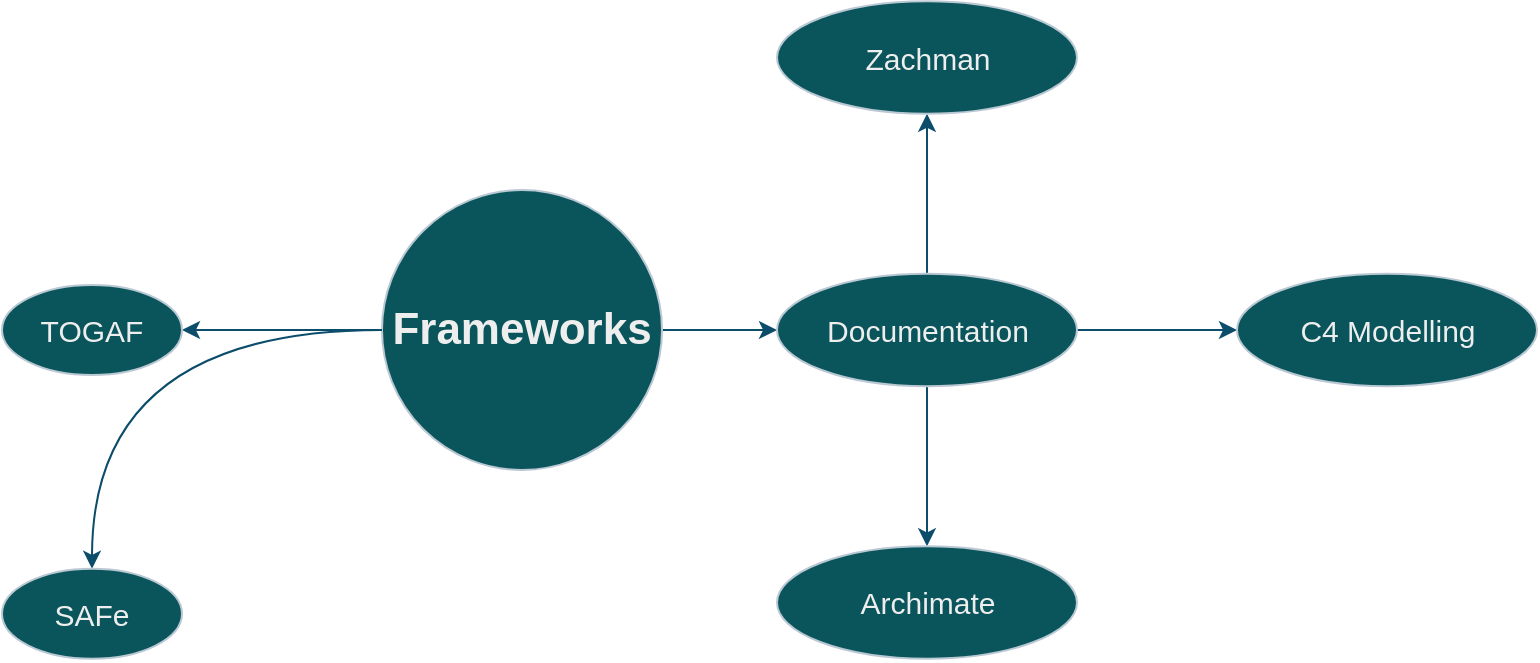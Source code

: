 <mxfile version="21.7.1" type="github" pages="3">
  <diagram name="Frameworks" id="vDKfxT2xplzLng2pFjC9">
    <mxGraphModel dx="1050" dy="566" grid="1" gridSize="10" guides="1" tooltips="1" connect="1" arrows="1" fold="1" page="1" pageScale="1" pageWidth="850" pageHeight="1100" math="0" shadow="0">
      <root>
        <mxCell id="0" />
        <mxCell id="1" parent="0" />
        <mxCell id="QeLJiiqEC6GwHUO30Ccw-3" value="" style="edgeStyle=orthogonalEdgeStyle;rounded=0;orthogonalLoop=1;jettySize=auto;html=1;strokeColor=#0B4D6A;" parent="1" source="QeLJiiqEC6GwHUO30Ccw-1" target="QeLJiiqEC6GwHUO30Ccw-2" edge="1">
          <mxGeometry relative="1" as="geometry" />
        </mxCell>
        <mxCell id="QeLJiiqEC6GwHUO30Ccw-5" value="" style="edgeStyle=orthogonalEdgeStyle;rounded=0;orthogonalLoop=1;jettySize=auto;html=1;strokeColor=#0B4D6A;" parent="1" source="QeLJiiqEC6GwHUO30Ccw-1" target="QeLJiiqEC6GwHUO30Ccw-4" edge="1">
          <mxGeometry relative="1" as="geometry" />
        </mxCell>
        <mxCell id="QeLJiiqEC6GwHUO30Ccw-1" value="Frameworks" style="ellipse;whiteSpace=wrap;html=1;aspect=fixed;labelBackgroundColor=none;fillColor=#09555B;strokeColor=#BAC8D3;fontColor=#EEEEEE;fontSize=22;fontStyle=1" parent="1" vertex="1">
          <mxGeometry x="370" y="240" width="140" height="140" as="geometry" />
        </mxCell>
        <mxCell id="Iz72NC2lIWqfuD7ogW6n-4" value="" style="edgeStyle=orthogonalEdgeStyle;rounded=0;orthogonalLoop=1;jettySize=auto;html=1;strokeColor=#0B4D6A;exitX=0;exitY=0.5;exitDx=0;exitDy=0;curved=1;" parent="1" source="QeLJiiqEC6GwHUO30Ccw-1" target="Iz72NC2lIWqfuD7ogW6n-3" edge="1">
          <mxGeometry relative="1" as="geometry" />
        </mxCell>
        <mxCell id="QeLJiiqEC6GwHUO30Ccw-2" value="TOGAF" style="ellipse;whiteSpace=wrap;html=1;strokeColor=#BAC8D3;fontColor=#EEEEEE;fillColor=#09555B;fontSize=15;" parent="1" vertex="1">
          <mxGeometry x="180" y="287.5" width="90" height="45" as="geometry" />
        </mxCell>
        <mxCell id="QeLJiiqEC6GwHUO30Ccw-13" value="" style="edgeStyle=orthogonalEdgeStyle;rounded=0;orthogonalLoop=1;jettySize=auto;html=1;strokeColor=#0B4D6A;" parent="1" source="QeLJiiqEC6GwHUO30Ccw-4" target="QeLJiiqEC6GwHUO30Ccw-12" edge="1">
          <mxGeometry relative="1" as="geometry" />
        </mxCell>
        <mxCell id="QeLJiiqEC6GwHUO30Ccw-15" value="" style="edgeStyle=orthogonalEdgeStyle;rounded=0;orthogonalLoop=1;jettySize=auto;html=1;strokeColor=#0B4D6A;" parent="1" source="QeLJiiqEC6GwHUO30Ccw-4" target="QeLJiiqEC6GwHUO30Ccw-14" edge="1">
          <mxGeometry relative="1" as="geometry" />
        </mxCell>
        <mxCell id="QeLJiiqEC6GwHUO30Ccw-17" value="" style="edgeStyle=orthogonalEdgeStyle;rounded=0;orthogonalLoop=1;jettySize=auto;html=1;strokeColor=#0B4D6A;" parent="1" source="QeLJiiqEC6GwHUO30Ccw-4" target="QeLJiiqEC6GwHUO30Ccw-16" edge="1">
          <mxGeometry relative="1" as="geometry" />
        </mxCell>
        <mxCell id="QeLJiiqEC6GwHUO30Ccw-4" value="Documentation" style="ellipse;whiteSpace=wrap;html=1;strokeColor=#BAC8D3;fontColor=#EEEEEE;fillColor=#09555B;fontSize=15;" parent="1" vertex="1">
          <mxGeometry x="567.5" y="281.88" width="150" height="56.25" as="geometry" />
        </mxCell>
        <mxCell id="QeLJiiqEC6GwHUO30Ccw-12" value="Zachman" style="ellipse;whiteSpace=wrap;html=1;strokeColor=#BAC8D3;fontColor=#EEEEEE;fillColor=#09555B;fontSize=15;" parent="1" vertex="1">
          <mxGeometry x="567.5" y="145.63" width="150" height="56.25" as="geometry" />
        </mxCell>
        <mxCell id="QeLJiiqEC6GwHUO30Ccw-14" value="Archimate" style="ellipse;whiteSpace=wrap;html=1;strokeColor=#BAC8D3;fontColor=#EEEEEE;fillColor=#09555B;fontSize=15;" parent="1" vertex="1">
          <mxGeometry x="567.5" y="418.13" width="150" height="56.25" as="geometry" />
        </mxCell>
        <mxCell id="QeLJiiqEC6GwHUO30Ccw-16" value="C4 Modelling" style="ellipse;whiteSpace=wrap;html=1;strokeColor=#BAC8D3;fontColor=#EEEEEE;fillColor=#09555B;fontSize=15;" parent="1" vertex="1">
          <mxGeometry x="797.5" y="281.88" width="150" height="56.25" as="geometry" />
        </mxCell>
        <mxCell id="Iz72NC2lIWqfuD7ogW6n-3" value="SAFe" style="ellipse;whiteSpace=wrap;html=1;strokeColor=#BAC8D3;fontColor=#EEEEEE;fillColor=#09555B;fontSize=15;" parent="1" vertex="1">
          <mxGeometry x="180" y="429.38" width="90" height="45" as="geometry" />
        </mxCell>
      </root>
    </mxGraphModel>
  </diagram>
  <diagram id="cwVHPwHlS21ogZnvS4Fs" name="Enterprise Process">
    <mxGraphModel dx="1050" dy="566" grid="1" gridSize="10" guides="1" tooltips="1" connect="1" arrows="1" fold="1" page="1" pageScale="1" pageWidth="850" pageHeight="1100" math="0" shadow="0">
      <root>
        <mxCell id="0" />
        <mxCell id="1" parent="0" />
        <mxCell id="tGCGdTvEH6_pbVGl6cww-3" value="" style="edgeStyle=orthogonalEdgeStyle;rounded=0;orthogonalLoop=1;jettySize=auto;html=1;strokeColor=#0B4D6A;" parent="1" source="tGCGdTvEH6_pbVGl6cww-1" target="tGCGdTvEH6_pbVGl6cww-2" edge="1">
          <mxGeometry relative="1" as="geometry" />
        </mxCell>
        <mxCell id="tGCGdTvEH6_pbVGl6cww-1" value="Business Strategy" style="rounded=1;whiteSpace=wrap;html=1;strokeColor=#BAC8D3;fontColor=#EEEEEE;fillColor=#09555B;" parent="1" vertex="1">
          <mxGeometry x="360" y="260" width="120" height="60" as="geometry" />
        </mxCell>
        <mxCell id="tGCGdTvEH6_pbVGl6cww-5" value="" style="edgeStyle=orthogonalEdgeStyle;rounded=0;orthogonalLoop=1;jettySize=auto;html=1;strokeColor=#0B4D6A;" parent="1" source="tGCGdTvEH6_pbVGl6cww-2" target="tGCGdTvEH6_pbVGl6cww-4" edge="1">
          <mxGeometry relative="1" as="geometry" />
        </mxCell>
        <mxCell id="tGCGdTvEH6_pbVGl6cww-2" value="Business Objectives" style="rounded=1;whiteSpace=wrap;html=1;strokeColor=#BAC8D3;fontColor=#EEEEEE;fillColor=#09555B;" parent="1" vertex="1">
          <mxGeometry x="560" y="260" width="120" height="60" as="geometry" />
        </mxCell>
        <mxCell id="tGCGdTvEH6_pbVGl6cww-7" value="" style="edgeStyle=orthogonalEdgeStyle;rounded=0;orthogonalLoop=1;jettySize=auto;html=1;strokeColor=#0B4D6A;" parent="1" source="tGCGdTvEH6_pbVGl6cww-4" target="tGCGdTvEH6_pbVGl6cww-6" edge="1">
          <mxGeometry relative="1" as="geometry" />
        </mxCell>
        <mxCell id="tGCGdTvEH6_pbVGl6cww-4" value="Business Operational Model" style="whiteSpace=wrap;html=1;fillColor=#09555B;strokeColor=#BAC8D3;fontColor=#EEEEEE;rounded=1;" parent="1" vertex="1">
          <mxGeometry x="760" y="260" width="120" height="60" as="geometry" />
        </mxCell>
        <mxCell id="tGCGdTvEH6_pbVGl6cww-9" value="" style="edgeStyle=orthogonalEdgeStyle;rounded=0;orthogonalLoop=1;jettySize=auto;html=1;strokeColor=#0B4D6A;" parent="1" source="tGCGdTvEH6_pbVGl6cww-6" target="tGCGdTvEH6_pbVGl6cww-8" edge="1">
          <mxGeometry relative="1" as="geometry" />
        </mxCell>
        <mxCell id="tGCGdTvEH6_pbVGl6cww-6" value="Enterprise Architecture" style="whiteSpace=wrap;html=1;fillColor=#09555B;strokeColor=#BAC8D3;fontColor=#EEEEEE;rounded=1;" parent="1" vertex="1">
          <mxGeometry x="960" y="260" width="120" height="60" as="geometry" />
        </mxCell>
        <mxCell id="tGCGdTvEH6_pbVGl6cww-11" value="" style="edgeStyle=orthogonalEdgeStyle;rounded=0;orthogonalLoop=1;jettySize=auto;html=1;strokeColor=#0B4D6A;" parent="1" source="tGCGdTvEH6_pbVGl6cww-8" target="tGCGdTvEH6_pbVGl6cww-10" edge="1">
          <mxGeometry relative="1" as="geometry" />
        </mxCell>
        <mxCell id="tGCGdTvEH6_pbVGl6cww-8" value="Requirement Definitions" style="whiteSpace=wrap;html=1;fillColor=#09555B;strokeColor=#BAC8D3;fontColor=#EEEEEE;rounded=1;" parent="1" vertex="1">
          <mxGeometry x="960" y="400" width="120" height="60" as="geometry" />
        </mxCell>
        <mxCell id="tGCGdTvEH6_pbVGl6cww-13" value="" style="edgeStyle=orthogonalEdgeStyle;rounded=0;orthogonalLoop=1;jettySize=auto;html=1;strokeColor=#0B4D6A;" parent="1" source="tGCGdTvEH6_pbVGl6cww-10" target="tGCGdTvEH6_pbVGl6cww-12" edge="1">
          <mxGeometry relative="1" as="geometry" />
        </mxCell>
        <mxCell id="tGCGdTvEH6_pbVGl6cww-10" value="Solution Architecture" style="whiteSpace=wrap;html=1;fillColor=#09555B;strokeColor=#BAC8D3;fontColor=#EEEEEE;rounded=1;" parent="1" vertex="1">
          <mxGeometry x="760" y="400" width="120" height="60" as="geometry" />
        </mxCell>
        <mxCell id="tGCGdTvEH6_pbVGl6cww-15" value="" style="edgeStyle=orthogonalEdgeStyle;rounded=0;orthogonalLoop=1;jettySize=auto;html=1;strokeColor=#0B4D6A;" parent="1" source="tGCGdTvEH6_pbVGl6cww-12" target="tGCGdTvEH6_pbVGl6cww-14" edge="1">
          <mxGeometry relative="1" as="geometry" />
        </mxCell>
        <mxCell id="tGCGdTvEH6_pbVGl6cww-12" value="Delivery" style="whiteSpace=wrap;html=1;fillColor=#09555B;strokeColor=#BAC8D3;fontColor=#EEEEEE;rounded=1;" parent="1" vertex="1">
          <mxGeometry x="560" y="400" width="120" height="60" as="geometry" />
        </mxCell>
        <mxCell id="tGCGdTvEH6_pbVGl6cww-14" value="Management &amp;amp; Operations" style="whiteSpace=wrap;html=1;fillColor=#09555B;strokeColor=#BAC8D3;fontColor=#EEEEEE;rounded=1;" parent="1" vertex="1">
          <mxGeometry x="360" y="400" width="120" height="60" as="geometry" />
        </mxCell>
      </root>
    </mxGraphModel>
  </diagram>
  <diagram id="vQzg7XrM6EkRdvXBgUqL" name="Solution Architects">
    <mxGraphModel dx="1900" dy="566" grid="1" gridSize="10" guides="1" tooltips="1" connect="1" arrows="1" fold="1" page="1" pageScale="1" pageWidth="850" pageHeight="1100" math="0" shadow="0">
      <root>
        <mxCell id="0" />
        <mxCell id="1" parent="0" />
        <mxCell id="ldp_jbmdXLmTNli8gDrP-2" value="Functional Requirements" style="whiteSpace=wrap;html=1;fontSize=16;rounded=1;" vertex="1" parent="1">
          <mxGeometry x="160" y="260" width="120" height="60" as="geometry" />
        </mxCell>
        <mxCell id="ldp_jbmdXLmTNli8gDrP-7" style="edgeStyle=orthogonalEdgeStyle;rounded=0;orthogonalLoop=1;jettySize=auto;html=1;entryX=1;entryY=0.5;entryDx=0;entryDy=0;fontSize=16;" edge="1" parent="1" source="ldp_jbmdXLmTNli8gDrP-6" target="ldp_jbmdXLmTNli8gDrP-2">
          <mxGeometry relative="1" as="geometry" />
        </mxCell>
        <mxCell id="ldp_jbmdXLmTNli8gDrP-12" value="" style="rounded=0;orthogonalLoop=1;jettySize=auto;html=1;fontSize=16;" edge="1" parent="1" source="ldp_jbmdXLmTNli8gDrP-6" target="ldp_jbmdXLmTNli8gDrP-11">
          <mxGeometry relative="1" as="geometry" />
        </mxCell>
        <mxCell id="ldp_jbmdXLmTNli8gDrP-14" value="" style="rounded=0;orthogonalLoop=1;jettySize=auto;html=1;fontSize=16;" edge="1" parent="1" source="ldp_jbmdXLmTNli8gDrP-6" target="ldp_jbmdXLmTNli8gDrP-13">
          <mxGeometry relative="1" as="geometry" />
        </mxCell>
        <mxCell id="ldp_jbmdXLmTNli8gDrP-18" value="" style="edgeStyle=none;shape=connector;rounded=0;orthogonalLoop=1;jettySize=auto;html=1;labelBackgroundColor=default;strokeColor=default;fontFamily=Helvetica;fontSize=16;fontColor=default;endArrow=classic;" edge="1" parent="1" source="ldp_jbmdXLmTNli8gDrP-6" target="ldp_jbmdXLmTNli8gDrP-17">
          <mxGeometry relative="1" as="geometry" />
        </mxCell>
        <mxCell id="ldp_jbmdXLmTNli8gDrP-20" value="" style="edgeStyle=none;shape=connector;rounded=0;orthogonalLoop=1;jettySize=auto;html=1;labelBackgroundColor=default;strokeColor=default;fontFamily=Helvetica;fontSize=16;fontColor=default;endArrow=classic;" edge="1" parent="1" source="ldp_jbmdXLmTNli8gDrP-6" target="ldp_jbmdXLmTNli8gDrP-19">
          <mxGeometry relative="1" as="geometry" />
        </mxCell>
        <mxCell id="ldp_jbmdXLmTNli8gDrP-22" value="" style="edgeStyle=none;shape=connector;rounded=0;orthogonalLoop=1;jettySize=auto;html=1;labelBackgroundColor=default;strokeColor=default;fontFamily=Helvetica;fontSize=16;fontColor=default;endArrow=classic;" edge="1" parent="1" source="ldp_jbmdXLmTNli8gDrP-6" target="ldp_jbmdXLmTNli8gDrP-21">
          <mxGeometry relative="1" as="geometry" />
        </mxCell>
        <mxCell id="ldp_jbmdXLmTNli8gDrP-24" value="" style="edgeStyle=none;shape=connector;rounded=0;orthogonalLoop=1;jettySize=auto;html=1;labelBackgroundColor=default;strokeColor=default;fontFamily=Helvetica;fontSize=16;fontColor=default;endArrow=classic;" edge="1" parent="1" source="ldp_jbmdXLmTNli8gDrP-6" target="ldp_jbmdXLmTNli8gDrP-23">
          <mxGeometry relative="1" as="geometry" />
        </mxCell>
        <mxCell id="ldp_jbmdXLmTNli8gDrP-26" value="" style="edgeStyle=none;shape=connector;rounded=0;orthogonalLoop=1;jettySize=auto;html=1;labelBackgroundColor=default;strokeColor=default;fontFamily=Helvetica;fontSize=16;fontColor=default;endArrow=classic;" edge="1" parent="1" source="ldp_jbmdXLmTNli8gDrP-6" target="ldp_jbmdXLmTNli8gDrP-25">
          <mxGeometry relative="1" as="geometry" />
        </mxCell>
        <mxCell id="ldp_jbmdXLmTNli8gDrP-28" value="" style="edgeStyle=none;shape=connector;rounded=0;orthogonalLoop=1;jettySize=auto;html=1;labelBackgroundColor=default;strokeColor=default;fontFamily=Helvetica;fontSize=16;fontColor=default;endArrow=classic;" edge="1" parent="1" source="ldp_jbmdXLmTNli8gDrP-6" target="ldp_jbmdXLmTNli8gDrP-27">
          <mxGeometry relative="1" as="geometry" />
        </mxCell>
        <mxCell id="ldp_jbmdXLmTNli8gDrP-6" value="Solution Overview" style="ellipse;whiteSpace=wrap;html=1;aspect=fixed;fontSize=20;" vertex="1" parent="1">
          <mxGeometry x="390" y="215" width="150" height="150" as="geometry" />
        </mxCell>
        <mxCell id="ldp_jbmdXLmTNli8gDrP-11" value="NFRs" style="rounded=1;whiteSpace=wrap;html=1;fontSize=16;" vertex="1" parent="1">
          <mxGeometry x="180" y="390" width="120" height="60" as="geometry" />
        </mxCell>
        <mxCell id="ldp_jbmdXLmTNli8gDrP-13" value="Data Models" style="rounded=1;whiteSpace=wrap;html=1;fontSize=16;" vertex="1" parent="1">
          <mxGeometry x="270" y="480" width="120" height="60" as="geometry" />
        </mxCell>
        <mxCell id="ldp_jbmdXLmTNli8gDrP-17" value="Application Architecture/Tech Stack" style="whiteSpace=wrap;html=1;fontSize=16;" vertex="1" parent="1">
          <mxGeometry x="440" y="510" width="140" height="60" as="geometry" />
        </mxCell>
        <mxCell id="ldp_jbmdXLmTNli8gDrP-19" value="Integration Architecture" style="whiteSpace=wrap;html=1;fontSize=16;" vertex="1" parent="1">
          <mxGeometry x="610" y="430" width="120" height="60" as="geometry" />
        </mxCell>
        <mxCell id="ldp_jbmdXLmTNli8gDrP-21" value="Security Architecture" style="whiteSpace=wrap;html=1;fontSize=16;" vertex="1" parent="1">
          <mxGeometry x="660" y="260" width="120" height="60" as="geometry" />
        </mxCell>
        <mxCell id="ldp_jbmdXLmTNli8gDrP-23" value="Deployment Architecture" style="whiteSpace=wrap;html=1;fontSize=16;" vertex="1" parent="1">
          <mxGeometry x="590" y="120" width="120" height="60" as="geometry" />
        </mxCell>
        <mxCell id="ldp_jbmdXLmTNli8gDrP-25" value="Compliance and Regulations" style="whiteSpace=wrap;html=1;fontSize=16;" vertex="1" parent="1">
          <mxGeometry x="425" y="80" width="120" height="60" as="geometry" />
        </mxCell>
        <mxCell id="ldp_jbmdXLmTNli8gDrP-27" value="Patterns Exposed" style="whiteSpace=wrap;html=1;fontSize=16;" vertex="1" parent="1">
          <mxGeometry x="250" y="110" width="120" height="60" as="geometry" />
        </mxCell>
        <mxCell id="ldp_jbmdXLmTNli8gDrP-29" value="&lt;h1 style=&quot;font-size: 17px;&quot;&gt;Index&lt;/h1&gt;&lt;p style=&quot;font-size: 17px;&quot;&gt;1. Solution Overview&lt;/p&gt;&lt;p style=&quot;font-size: 17px;&quot;&gt;2. Plans&lt;/p&gt;&lt;p style=&quot;font-size: 17px;&quot;&gt;3. Others&lt;/p&gt;" style="text;html=1;strokeColor=none;fillColor=none;spacing=5;spacingTop=-20;whiteSpace=wrap;overflow=hidden;rounded=0;fontSize=17;fontFamily=Helvetica;fontColor=default;" vertex="1" parent="1">
          <mxGeometry x="-170" y="200" width="190" height="150" as="geometry" />
        </mxCell>
        <mxCell id="ldp_jbmdXLmTNli8gDrP-32" value="" style="edgeStyle=none;shape=connector;rounded=0;orthogonalLoop=1;jettySize=auto;html=1;labelBackgroundColor=default;strokeColor=default;fontFamily=Helvetica;fontSize=11;fontColor=default;endArrow=classic;" edge="1" parent="1" source="ldp_jbmdXLmTNli8gDrP-30" target="ldp_jbmdXLmTNli8gDrP-31">
          <mxGeometry relative="1" as="geometry" />
        </mxCell>
        <mxCell id="ldp_jbmdXLmTNli8gDrP-34" value="" style="edgeStyle=none;shape=connector;rounded=0;orthogonalLoop=1;jettySize=auto;html=1;labelBackgroundColor=default;strokeColor=default;fontFamily=Helvetica;fontSize=11;fontColor=default;endArrow=classic;" edge="1" parent="1" source="ldp_jbmdXLmTNli8gDrP-30" target="ldp_jbmdXLmTNli8gDrP-33">
          <mxGeometry relative="1" as="geometry" />
        </mxCell>
        <mxCell id="ldp_jbmdXLmTNli8gDrP-36" value="" style="edgeStyle=none;shape=connector;rounded=0;orthogonalLoop=1;jettySize=auto;html=1;labelBackgroundColor=default;strokeColor=default;fontFamily=Helvetica;fontSize=11;fontColor=default;endArrow=classic;" edge="1" parent="1" source="ldp_jbmdXLmTNli8gDrP-30" target="ldp_jbmdXLmTNli8gDrP-35">
          <mxGeometry relative="1" as="geometry" />
        </mxCell>
        <mxCell id="ldp_jbmdXLmTNli8gDrP-38" value="" style="edgeStyle=none;shape=connector;rounded=0;orthogonalLoop=1;jettySize=auto;html=1;labelBackgroundColor=default;strokeColor=default;fontFamily=Helvetica;fontSize=11;fontColor=default;endArrow=classic;" edge="1" parent="1" source="ldp_jbmdXLmTNli8gDrP-30" target="ldp_jbmdXLmTNli8gDrP-37">
          <mxGeometry relative="1" as="geometry" />
        </mxCell>
        <mxCell id="ldp_jbmdXLmTNli8gDrP-40" value="" style="edgeStyle=none;shape=connector;rounded=0;orthogonalLoop=1;jettySize=auto;html=1;labelBackgroundColor=default;strokeColor=default;fontFamily=Helvetica;fontSize=11;fontColor=default;endArrow=classic;" edge="1" parent="1" source="ldp_jbmdXLmTNli8gDrP-30" target="ldp_jbmdXLmTNli8gDrP-39">
          <mxGeometry relative="1" as="geometry" />
        </mxCell>
        <mxCell id="ldp_jbmdXLmTNli8gDrP-30" value="Plans" style="ellipse;whiteSpace=wrap;html=1;aspect=fixed;fontSize=20;" vertex="1" parent="1">
          <mxGeometry x="380" y="830" width="150" height="150" as="geometry" />
        </mxCell>
        <mxCell id="ldp_jbmdXLmTNli8gDrP-31" value="Performance Plans" style="whiteSpace=wrap;html=1;fontSize=16;" vertex="1" parent="1">
          <mxGeometry x="165" y="875" width="120" height="60" as="geometry" />
        </mxCell>
        <mxCell id="ldp_jbmdXLmTNli8gDrP-33" value="Availability Plans" style="rounded=1;whiteSpace=wrap;html=1;fontSize=16;" vertex="1" parent="1">
          <mxGeometry x="395" y="1105" width="120" height="60" as="geometry" />
        </mxCell>
        <mxCell id="ldp_jbmdXLmTNli8gDrP-35" value="Testing and Quality Assurance Plans" style="rounded=1;whiteSpace=wrap;html=1;fontSize=16;" vertex="1" parent="1">
          <mxGeometry x="625" y="875" width="175" height="60" as="geometry" />
        </mxCell>
        <mxCell id="ldp_jbmdXLmTNli8gDrP-37" value="Release Management Plans" style="rounded=1;whiteSpace=wrap;html=1;fontSize=16;" vertex="1" parent="1">
          <mxGeometry x="610" y="730" width="120" height="60" as="geometry" />
        </mxCell>
        <mxCell id="ldp_jbmdXLmTNli8gDrP-39" value="Interface specifications" style="rounded=1;whiteSpace=wrap;html=1;fontSize=16;" vertex="1" parent="1">
          <mxGeometry x="395" y="645" width="120" height="60" as="geometry" />
        </mxCell>
        <mxCell id="ldp_jbmdXLmTNli8gDrP-43" value="" style="edgeStyle=none;shape=connector;rounded=0;orthogonalLoop=1;jettySize=auto;html=1;labelBackgroundColor=default;strokeColor=default;fontFamily=Helvetica;fontSize=11;fontColor=default;endArrow=classic;" edge="1" parent="1" source="ldp_jbmdXLmTNli8gDrP-41" target="ldp_jbmdXLmTNli8gDrP-42">
          <mxGeometry relative="1" as="geometry" />
        </mxCell>
        <mxCell id="ldp_jbmdXLmTNli8gDrP-45" value="" style="edgeStyle=none;shape=connector;rounded=0;orthogonalLoop=1;jettySize=auto;html=1;labelBackgroundColor=default;strokeColor=default;fontFamily=Helvetica;fontSize=11;fontColor=default;endArrow=classic;" edge="1" parent="1" source="ldp_jbmdXLmTNli8gDrP-41" target="ldp_jbmdXLmTNli8gDrP-44">
          <mxGeometry relative="1" as="geometry" />
        </mxCell>
        <mxCell id="ldp_jbmdXLmTNli8gDrP-47" value="" style="edgeStyle=none;shape=connector;rounded=0;orthogonalLoop=1;jettySize=auto;html=1;labelBackgroundColor=default;strokeColor=default;fontFamily=Helvetica;fontSize=11;fontColor=default;endArrow=classic;" edge="1" parent="1" source="ldp_jbmdXLmTNli8gDrP-41" target="ldp_jbmdXLmTNli8gDrP-46">
          <mxGeometry relative="1" as="geometry" />
        </mxCell>
        <mxCell id="ldp_jbmdXLmTNli8gDrP-41" value="Others" style="ellipse;whiteSpace=wrap;html=1;aspect=fixed;fontSize=16;" vertex="1" parent="1">
          <mxGeometry x="-220" y="750" width="150" height="150" as="geometry" />
        </mxCell>
        <mxCell id="ldp_jbmdXLmTNli8gDrP-42" value="ADRs" style="rounded=1;whiteSpace=wrap;html=1;fontSize=16;" vertex="1" parent="1">
          <mxGeometry x="-205" y="565" width="120" height="60" as="geometry" />
        </mxCell>
        <mxCell id="ldp_jbmdXLmTNli8gDrP-44" value="Roadmaps" style="rounded=1;whiteSpace=wrap;html=1;fontSize=16;" vertex="1" parent="1">
          <mxGeometry x="25" y="795" width="120" height="60" as="geometry" />
        </mxCell>
        <mxCell id="ldp_jbmdXLmTNli8gDrP-46" value="KT plans" style="rounded=1;whiteSpace=wrap;html=1;fontSize=16;" vertex="1" parent="1">
          <mxGeometry x="-435" y="795" width="120" height="60" as="geometry" />
        </mxCell>
      </root>
    </mxGraphModel>
  </diagram>
</mxfile>
